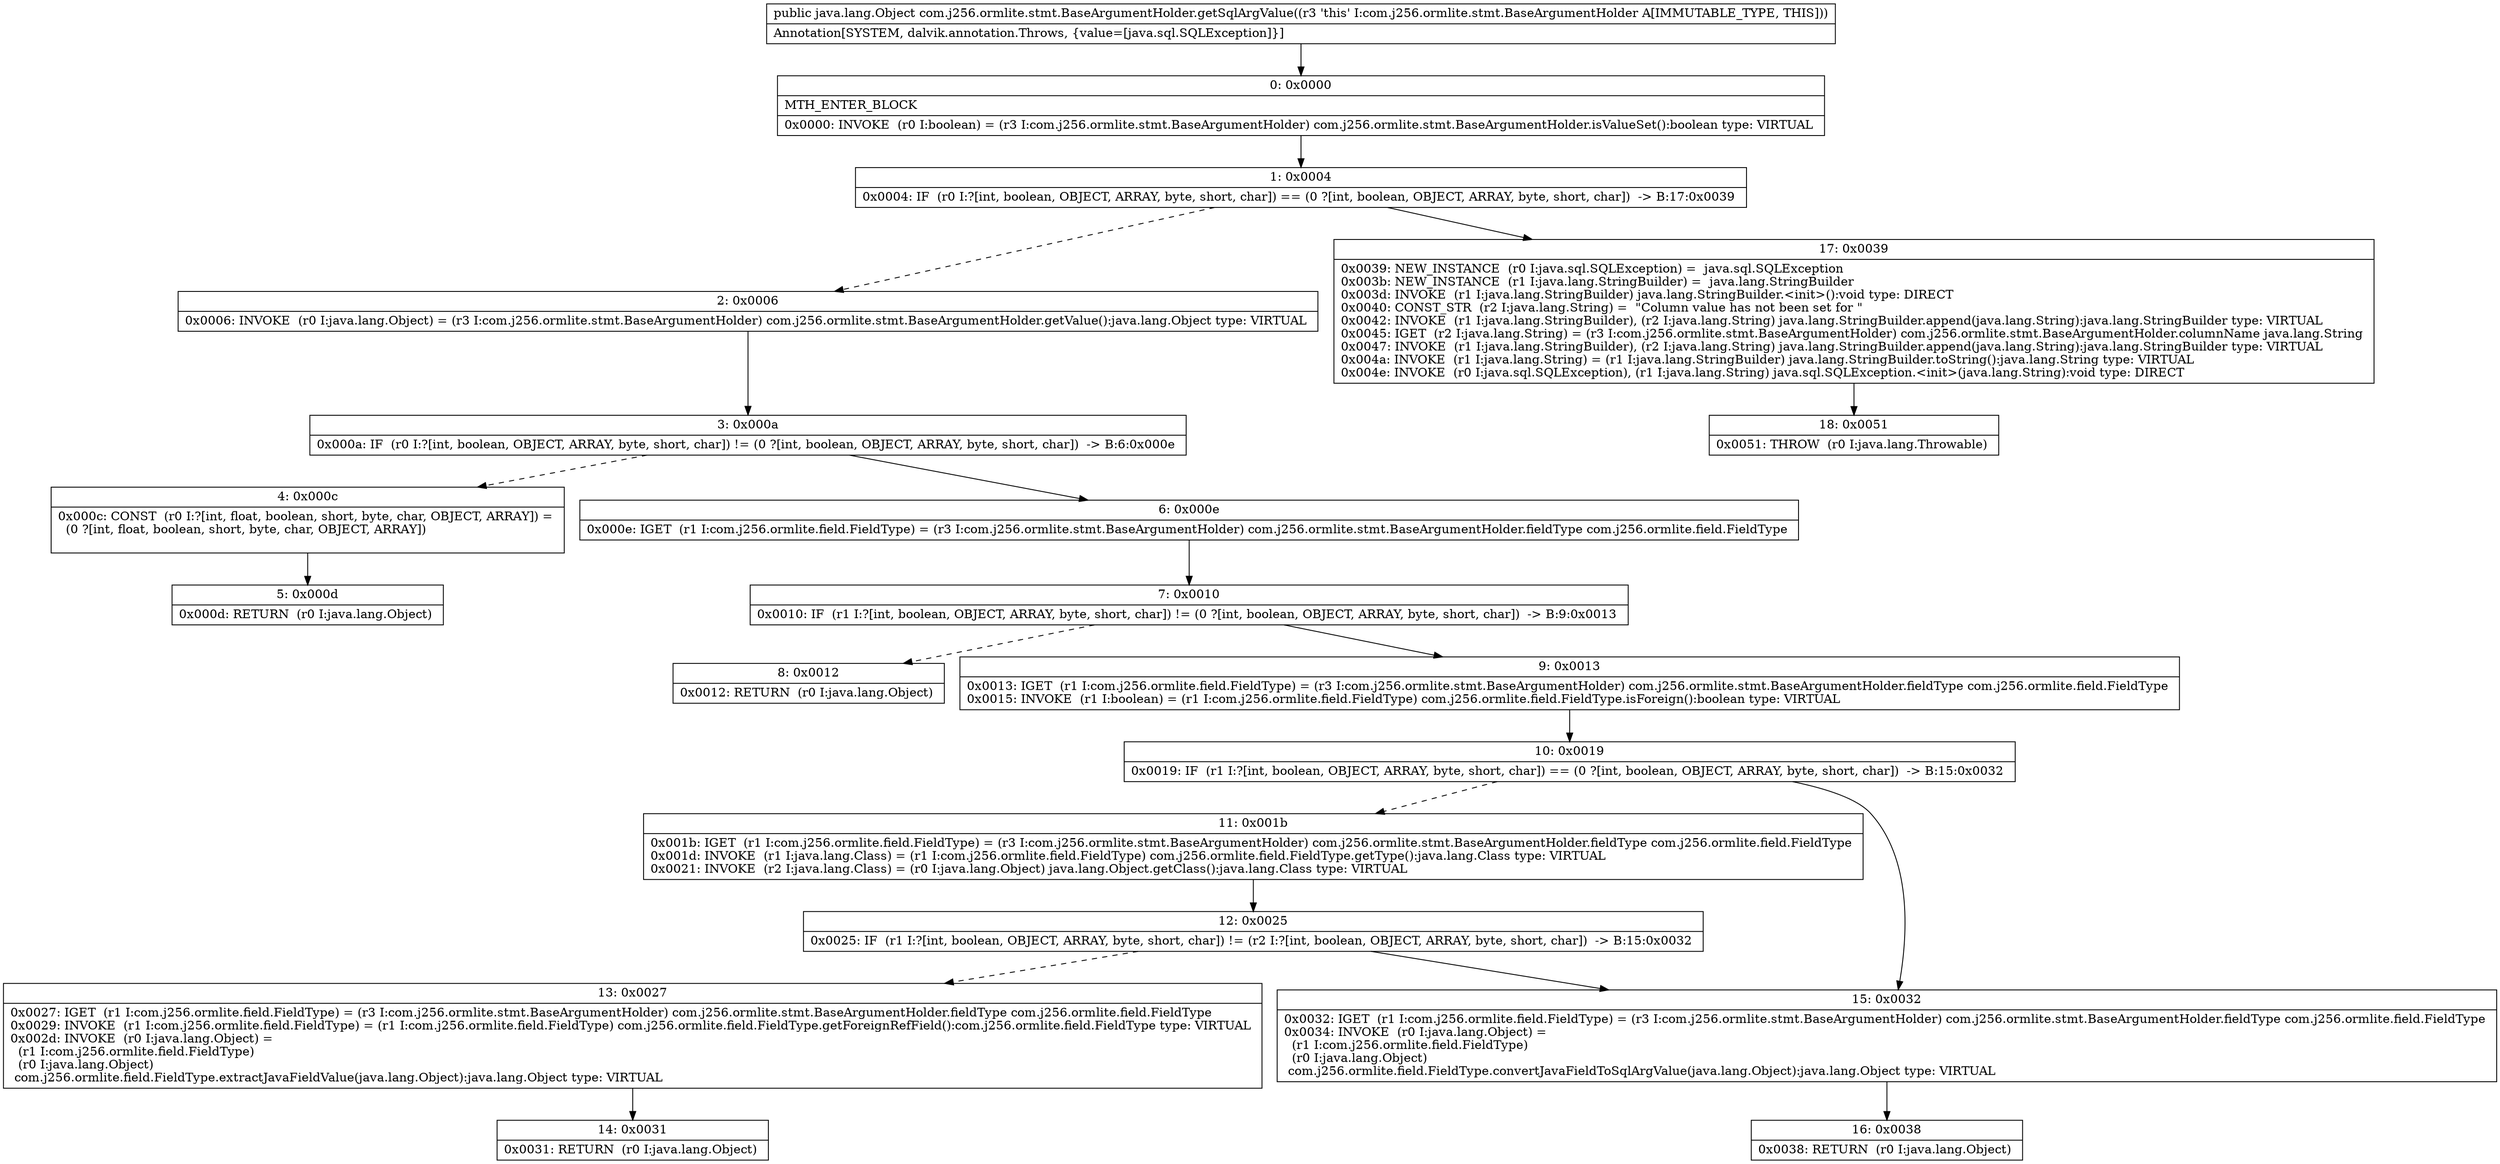 digraph "CFG forcom.j256.ormlite.stmt.BaseArgumentHolder.getSqlArgValue()Ljava\/lang\/Object;" {
Node_0 [shape=record,label="{0\:\ 0x0000|MTH_ENTER_BLOCK\l|0x0000: INVOKE  (r0 I:boolean) = (r3 I:com.j256.ormlite.stmt.BaseArgumentHolder) com.j256.ormlite.stmt.BaseArgumentHolder.isValueSet():boolean type: VIRTUAL \l}"];
Node_1 [shape=record,label="{1\:\ 0x0004|0x0004: IF  (r0 I:?[int, boolean, OBJECT, ARRAY, byte, short, char]) == (0 ?[int, boolean, OBJECT, ARRAY, byte, short, char])  \-\> B:17:0x0039 \l}"];
Node_2 [shape=record,label="{2\:\ 0x0006|0x0006: INVOKE  (r0 I:java.lang.Object) = (r3 I:com.j256.ormlite.stmt.BaseArgumentHolder) com.j256.ormlite.stmt.BaseArgumentHolder.getValue():java.lang.Object type: VIRTUAL \l}"];
Node_3 [shape=record,label="{3\:\ 0x000a|0x000a: IF  (r0 I:?[int, boolean, OBJECT, ARRAY, byte, short, char]) != (0 ?[int, boolean, OBJECT, ARRAY, byte, short, char])  \-\> B:6:0x000e \l}"];
Node_4 [shape=record,label="{4\:\ 0x000c|0x000c: CONST  (r0 I:?[int, float, boolean, short, byte, char, OBJECT, ARRAY]) = \l  (0 ?[int, float, boolean, short, byte, char, OBJECT, ARRAY])\l \l}"];
Node_5 [shape=record,label="{5\:\ 0x000d|0x000d: RETURN  (r0 I:java.lang.Object) \l}"];
Node_6 [shape=record,label="{6\:\ 0x000e|0x000e: IGET  (r1 I:com.j256.ormlite.field.FieldType) = (r3 I:com.j256.ormlite.stmt.BaseArgumentHolder) com.j256.ormlite.stmt.BaseArgumentHolder.fieldType com.j256.ormlite.field.FieldType \l}"];
Node_7 [shape=record,label="{7\:\ 0x0010|0x0010: IF  (r1 I:?[int, boolean, OBJECT, ARRAY, byte, short, char]) != (0 ?[int, boolean, OBJECT, ARRAY, byte, short, char])  \-\> B:9:0x0013 \l}"];
Node_8 [shape=record,label="{8\:\ 0x0012|0x0012: RETURN  (r0 I:java.lang.Object) \l}"];
Node_9 [shape=record,label="{9\:\ 0x0013|0x0013: IGET  (r1 I:com.j256.ormlite.field.FieldType) = (r3 I:com.j256.ormlite.stmt.BaseArgumentHolder) com.j256.ormlite.stmt.BaseArgumentHolder.fieldType com.j256.ormlite.field.FieldType \l0x0015: INVOKE  (r1 I:boolean) = (r1 I:com.j256.ormlite.field.FieldType) com.j256.ormlite.field.FieldType.isForeign():boolean type: VIRTUAL \l}"];
Node_10 [shape=record,label="{10\:\ 0x0019|0x0019: IF  (r1 I:?[int, boolean, OBJECT, ARRAY, byte, short, char]) == (0 ?[int, boolean, OBJECT, ARRAY, byte, short, char])  \-\> B:15:0x0032 \l}"];
Node_11 [shape=record,label="{11\:\ 0x001b|0x001b: IGET  (r1 I:com.j256.ormlite.field.FieldType) = (r3 I:com.j256.ormlite.stmt.BaseArgumentHolder) com.j256.ormlite.stmt.BaseArgumentHolder.fieldType com.j256.ormlite.field.FieldType \l0x001d: INVOKE  (r1 I:java.lang.Class) = (r1 I:com.j256.ormlite.field.FieldType) com.j256.ormlite.field.FieldType.getType():java.lang.Class type: VIRTUAL \l0x0021: INVOKE  (r2 I:java.lang.Class) = (r0 I:java.lang.Object) java.lang.Object.getClass():java.lang.Class type: VIRTUAL \l}"];
Node_12 [shape=record,label="{12\:\ 0x0025|0x0025: IF  (r1 I:?[int, boolean, OBJECT, ARRAY, byte, short, char]) != (r2 I:?[int, boolean, OBJECT, ARRAY, byte, short, char])  \-\> B:15:0x0032 \l}"];
Node_13 [shape=record,label="{13\:\ 0x0027|0x0027: IGET  (r1 I:com.j256.ormlite.field.FieldType) = (r3 I:com.j256.ormlite.stmt.BaseArgumentHolder) com.j256.ormlite.stmt.BaseArgumentHolder.fieldType com.j256.ormlite.field.FieldType \l0x0029: INVOKE  (r1 I:com.j256.ormlite.field.FieldType) = (r1 I:com.j256.ormlite.field.FieldType) com.j256.ormlite.field.FieldType.getForeignRefField():com.j256.ormlite.field.FieldType type: VIRTUAL \l0x002d: INVOKE  (r0 I:java.lang.Object) = \l  (r1 I:com.j256.ormlite.field.FieldType)\l  (r0 I:java.lang.Object)\l com.j256.ormlite.field.FieldType.extractJavaFieldValue(java.lang.Object):java.lang.Object type: VIRTUAL \l}"];
Node_14 [shape=record,label="{14\:\ 0x0031|0x0031: RETURN  (r0 I:java.lang.Object) \l}"];
Node_15 [shape=record,label="{15\:\ 0x0032|0x0032: IGET  (r1 I:com.j256.ormlite.field.FieldType) = (r3 I:com.j256.ormlite.stmt.BaseArgumentHolder) com.j256.ormlite.stmt.BaseArgumentHolder.fieldType com.j256.ormlite.field.FieldType \l0x0034: INVOKE  (r0 I:java.lang.Object) = \l  (r1 I:com.j256.ormlite.field.FieldType)\l  (r0 I:java.lang.Object)\l com.j256.ormlite.field.FieldType.convertJavaFieldToSqlArgValue(java.lang.Object):java.lang.Object type: VIRTUAL \l}"];
Node_16 [shape=record,label="{16\:\ 0x0038|0x0038: RETURN  (r0 I:java.lang.Object) \l}"];
Node_17 [shape=record,label="{17\:\ 0x0039|0x0039: NEW_INSTANCE  (r0 I:java.sql.SQLException) =  java.sql.SQLException \l0x003b: NEW_INSTANCE  (r1 I:java.lang.StringBuilder) =  java.lang.StringBuilder \l0x003d: INVOKE  (r1 I:java.lang.StringBuilder) java.lang.StringBuilder.\<init\>():void type: DIRECT \l0x0040: CONST_STR  (r2 I:java.lang.String) =  \"Column value has not been set for \" \l0x0042: INVOKE  (r1 I:java.lang.StringBuilder), (r2 I:java.lang.String) java.lang.StringBuilder.append(java.lang.String):java.lang.StringBuilder type: VIRTUAL \l0x0045: IGET  (r2 I:java.lang.String) = (r3 I:com.j256.ormlite.stmt.BaseArgumentHolder) com.j256.ormlite.stmt.BaseArgumentHolder.columnName java.lang.String \l0x0047: INVOKE  (r1 I:java.lang.StringBuilder), (r2 I:java.lang.String) java.lang.StringBuilder.append(java.lang.String):java.lang.StringBuilder type: VIRTUAL \l0x004a: INVOKE  (r1 I:java.lang.String) = (r1 I:java.lang.StringBuilder) java.lang.StringBuilder.toString():java.lang.String type: VIRTUAL \l0x004e: INVOKE  (r0 I:java.sql.SQLException), (r1 I:java.lang.String) java.sql.SQLException.\<init\>(java.lang.String):void type: DIRECT \l}"];
Node_18 [shape=record,label="{18\:\ 0x0051|0x0051: THROW  (r0 I:java.lang.Throwable) \l}"];
MethodNode[shape=record,label="{public java.lang.Object com.j256.ormlite.stmt.BaseArgumentHolder.getSqlArgValue((r3 'this' I:com.j256.ormlite.stmt.BaseArgumentHolder A[IMMUTABLE_TYPE, THIS]))  | Annotation[SYSTEM, dalvik.annotation.Throws, \{value=[java.sql.SQLException]\}]\l}"];
MethodNode -> Node_0;
Node_0 -> Node_1;
Node_1 -> Node_2[style=dashed];
Node_1 -> Node_17;
Node_2 -> Node_3;
Node_3 -> Node_4[style=dashed];
Node_3 -> Node_6;
Node_4 -> Node_5;
Node_6 -> Node_7;
Node_7 -> Node_8[style=dashed];
Node_7 -> Node_9;
Node_9 -> Node_10;
Node_10 -> Node_11[style=dashed];
Node_10 -> Node_15;
Node_11 -> Node_12;
Node_12 -> Node_13[style=dashed];
Node_12 -> Node_15;
Node_13 -> Node_14;
Node_15 -> Node_16;
Node_17 -> Node_18;
}


